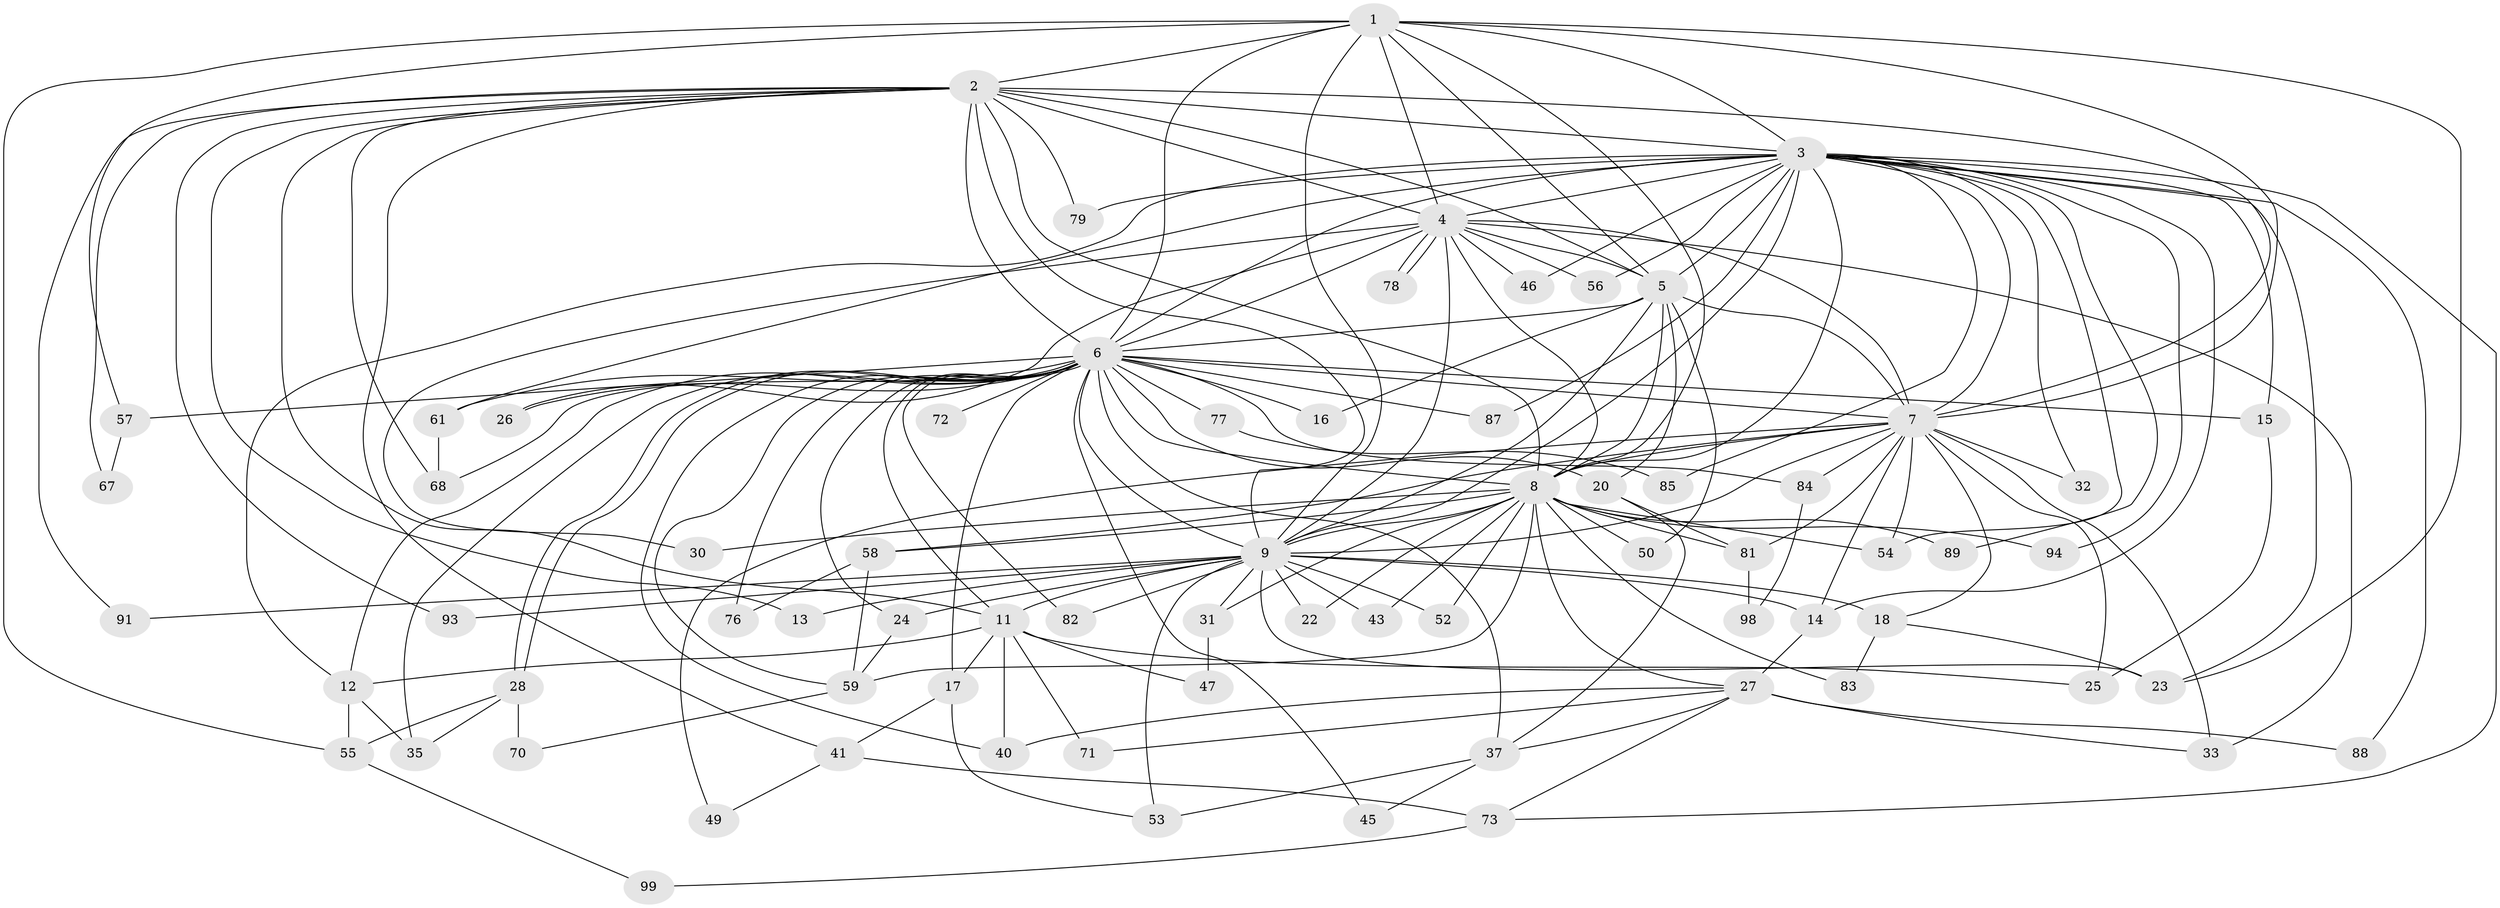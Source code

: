 // original degree distribution, {13: 0.01, 18: 0.02, 25: 0.02, 17: 0.01, 14: 0.01, 24: 0.02, 22: 0.01, 9: 0.01, 6: 0.02, 2: 0.53, 4: 0.11, 3: 0.19, 5: 0.03, 7: 0.01}
// Generated by graph-tools (version 1.1) at 2025/11/02/21/25 10:11:08]
// undirected, 71 vertices, 176 edges
graph export_dot {
graph [start="1"]
  node [color=gray90,style=filled];
  1 [super="+29"];
  2 [super="+48"];
  3 [super="+42"];
  4 [super="+65"];
  5 [super="+34"];
  6 [super="+10"];
  7 [super="+44"];
  8 [super="+64"];
  9 [super="+69"];
  11 [super="+19"];
  12 [super="+96"];
  13;
  14 [super="+95"];
  15;
  16;
  17 [super="+92"];
  18 [super="+21"];
  20;
  22;
  23 [super="+36"];
  24;
  25 [super="+39"];
  26;
  27 [super="+38"];
  28;
  30;
  31;
  32;
  33 [super="+90"];
  35 [super="+66"];
  37;
  40 [super="+51"];
  41 [super="+74"];
  43;
  45;
  46;
  47;
  49;
  50 [super="+60"];
  52;
  53 [super="+62"];
  54;
  55 [super="+80"];
  56;
  57;
  58 [super="+100"];
  59 [super="+63"];
  61;
  67;
  68 [super="+75"];
  70;
  71;
  72;
  73 [super="+86"];
  76;
  77;
  78;
  79;
  81 [super="+97"];
  82;
  83;
  84;
  85;
  87;
  88;
  89;
  91;
  93;
  94;
  98;
  99;
  1 -- 2;
  1 -- 3;
  1 -- 4;
  1 -- 5;
  1 -- 6 [weight=2];
  1 -- 7;
  1 -- 8;
  1 -- 9;
  1 -- 23;
  1 -- 55;
  1 -- 57;
  2 -- 3;
  2 -- 4;
  2 -- 5;
  2 -- 6 [weight=2];
  2 -- 7;
  2 -- 8 [weight=2];
  2 -- 9;
  2 -- 11;
  2 -- 13;
  2 -- 41;
  2 -- 67;
  2 -- 79;
  2 -- 91;
  2 -- 93;
  2 -- 68;
  3 -- 4 [weight=2];
  3 -- 5;
  3 -- 6 [weight=2];
  3 -- 7;
  3 -- 8;
  3 -- 9;
  3 -- 14;
  3 -- 15;
  3 -- 32;
  3 -- 46;
  3 -- 54;
  3 -- 56;
  3 -- 61;
  3 -- 73;
  3 -- 79;
  3 -- 85;
  3 -- 87;
  3 -- 88;
  3 -- 94;
  3 -- 23;
  3 -- 89;
  3 -- 12;
  4 -- 5;
  4 -- 6 [weight=2];
  4 -- 7;
  4 -- 8;
  4 -- 9;
  4 -- 26;
  4 -- 30;
  4 -- 33;
  4 -- 46;
  4 -- 56;
  4 -- 78;
  4 -- 78;
  5 -- 6 [weight=2];
  5 -- 7;
  5 -- 8;
  5 -- 9;
  5 -- 16;
  5 -- 20;
  5 -- 50;
  6 -- 7 [weight=2];
  6 -- 8 [weight=2];
  6 -- 9 [weight=2];
  6 -- 11;
  6 -- 12 [weight=2];
  6 -- 17 [weight=2];
  6 -- 26;
  6 -- 28;
  6 -- 28;
  6 -- 35;
  6 -- 37;
  6 -- 40;
  6 -- 45;
  6 -- 59;
  6 -- 61;
  6 -- 72 [weight=2];
  6 -- 82;
  6 -- 87;
  6 -- 68;
  6 -- 76;
  6 -- 77;
  6 -- 15;
  6 -- 16;
  6 -- 20;
  6 -- 84;
  6 -- 24;
  6 -- 57;
  7 -- 8 [weight=2];
  7 -- 9;
  7 -- 18;
  7 -- 25;
  7 -- 32;
  7 -- 54;
  7 -- 58;
  7 -- 84;
  7 -- 81;
  7 -- 49;
  7 -- 33;
  7 -- 14;
  8 -- 9;
  8 -- 22;
  8 -- 27;
  8 -- 30;
  8 -- 31;
  8 -- 43;
  8 -- 50;
  8 -- 52;
  8 -- 58;
  8 -- 83;
  8 -- 89;
  8 -- 94;
  8 -- 54;
  8 -- 59;
  8 -- 81;
  9 -- 13;
  9 -- 14;
  9 -- 18 [weight=2];
  9 -- 22;
  9 -- 24;
  9 -- 31;
  9 -- 43;
  9 -- 52;
  9 -- 82;
  9 -- 91;
  9 -- 93;
  9 -- 23;
  9 -- 11;
  9 -- 53;
  11 -- 12;
  11 -- 17;
  11 -- 40;
  11 -- 47;
  11 -- 71;
  11 -- 25;
  12 -- 35;
  12 -- 55;
  14 -- 27;
  15 -- 25;
  17 -- 41;
  17 -- 53;
  18 -- 23;
  18 -- 83;
  20 -- 37;
  20 -- 81;
  24 -- 59;
  27 -- 33;
  27 -- 71;
  27 -- 88;
  27 -- 40;
  27 -- 37;
  27 -- 73;
  28 -- 55;
  28 -- 70;
  28 -- 35;
  31 -- 47;
  37 -- 45;
  37 -- 53;
  41 -- 49;
  41 -- 73;
  55 -- 99;
  57 -- 67;
  58 -- 76;
  58 -- 59;
  59 -- 70;
  61 -- 68;
  73 -- 99;
  77 -- 85;
  81 -- 98;
  84 -- 98;
}
